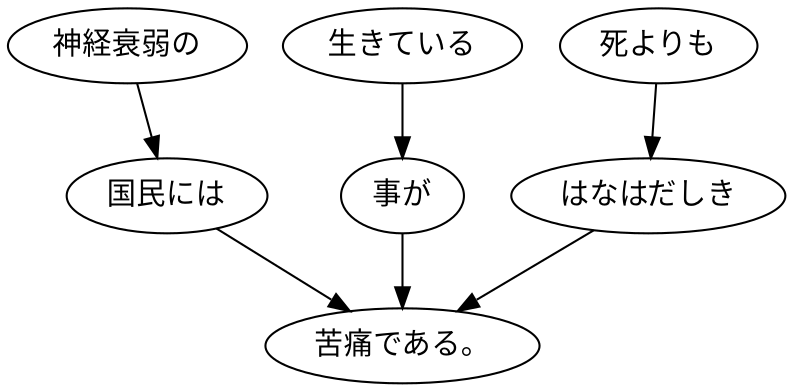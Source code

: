 digraph graph8598 {
	node0 [label="神経衰弱の"];
	node1 [label="国民には"];
	node2 [label="生きている"];
	node3 [label="事が"];
	node4 [label="死よりも"];
	node5 [label="はなはだしき"];
	node6 [label="苦痛である。"];
	node0 -> node1;
	node1 -> node6;
	node2 -> node3;
	node3 -> node6;
	node4 -> node5;
	node5 -> node6;
}
